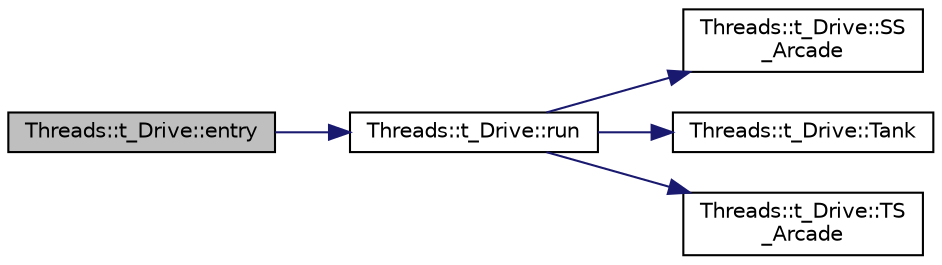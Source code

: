 digraph "Threads::t_Drive::entry"
{
 // LATEX_PDF_SIZE
  edge [fontname="Helvetica",fontsize="10",labelfontname="Helvetica",labelfontsize="10"];
  node [fontname="Helvetica",fontsize="10",shape=record];
  rankdir="LR";
  Node1 [label="Threads::t_Drive::entry",height=0.2,width=0.4,color="black", fillcolor="grey75", style="filled", fontcolor="black",tooltip=" "];
  Node1 -> Node2 [color="midnightblue",fontsize="10",style="solid",fontname="Helvetica"];
  Node2 [label="Threads::t_Drive::run",height=0.2,width=0.4,color="black", fillcolor="white", style="filled",URL="$class_threads_1_1t___drive.html#acd476ebaff04823eede937d4e87a1a2e",tooltip=" "];
  Node2 -> Node3 [color="midnightblue",fontsize="10",style="solid",fontname="Helvetica"];
  Node3 [label="Threads::t_Drive::SS\l_Arcade",height=0.2,width=0.4,color="black", fillcolor="white", style="filled",URL="$class_threads_1_1t___drive.html#a7b5e5c82b7ed805342fb5428541b9936",tooltip=" "];
  Node2 -> Node4 [color="midnightblue",fontsize="10",style="solid",fontname="Helvetica"];
  Node4 [label="Threads::t_Drive::Tank",height=0.2,width=0.4,color="black", fillcolor="white", style="filled",URL="$class_threads_1_1t___drive.html#aa64ece442ebdaeba6c7e171ffdd589fc",tooltip=" "];
  Node2 -> Node5 [color="midnightblue",fontsize="10",style="solid",fontname="Helvetica"];
  Node5 [label="Threads::t_Drive::TS\l_Arcade",height=0.2,width=0.4,color="black", fillcolor="white", style="filled",URL="$class_threads_1_1t___drive.html#a79096d15ce02277df9f19e4f93a45720",tooltip=" "];
}
